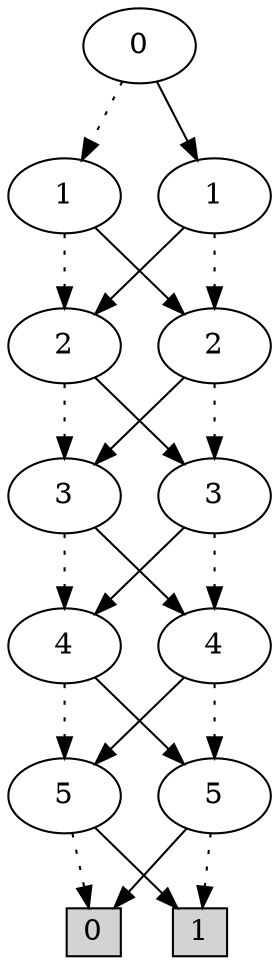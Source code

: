 digraph G {
0 [shape=box, label="0", style=filled, shape=box, height=0.3, width=0.3];
1 [shape=box, label="1", style=filled, shape=box, height=0.3, width=0.3];
228 [label="0"];
228 -> 222 [style=dotted];
228 -> 227 [style=filled];
222 [label="1"];
222 -> 219 [style=dotted];
222 -> 221 [style=filled];
219 [label="2"];
219 -> 282 [style=dotted];
219 -> 218 [style=filled];
282 [label="3"];
282 -> 280 [style=dotted];
282 -> 281 [style=filled];
280 [label="4"];
280 -> 12 [style=dotted];
280 -> 13 [style=filled];
12 [label="5"];
12 -> 0 [style=dotted];
12 -> 1 [style=filled];
13 [label="5"];
13 -> 1 [style=dotted];
13 -> 0 [style=filled];
281 [label="4"];
281 -> 13 [style=dotted];
281 -> 12 [style=filled];
218 [label="3"];
218 -> 281 [style=dotted];
218 -> 280 [style=filled];
221 [label="2"];
221 -> 218 [style=dotted];
221 -> 282 [style=filled];
227 [label="1"];
227 -> 221 [style=dotted];
227 -> 219 [style=filled];
}
